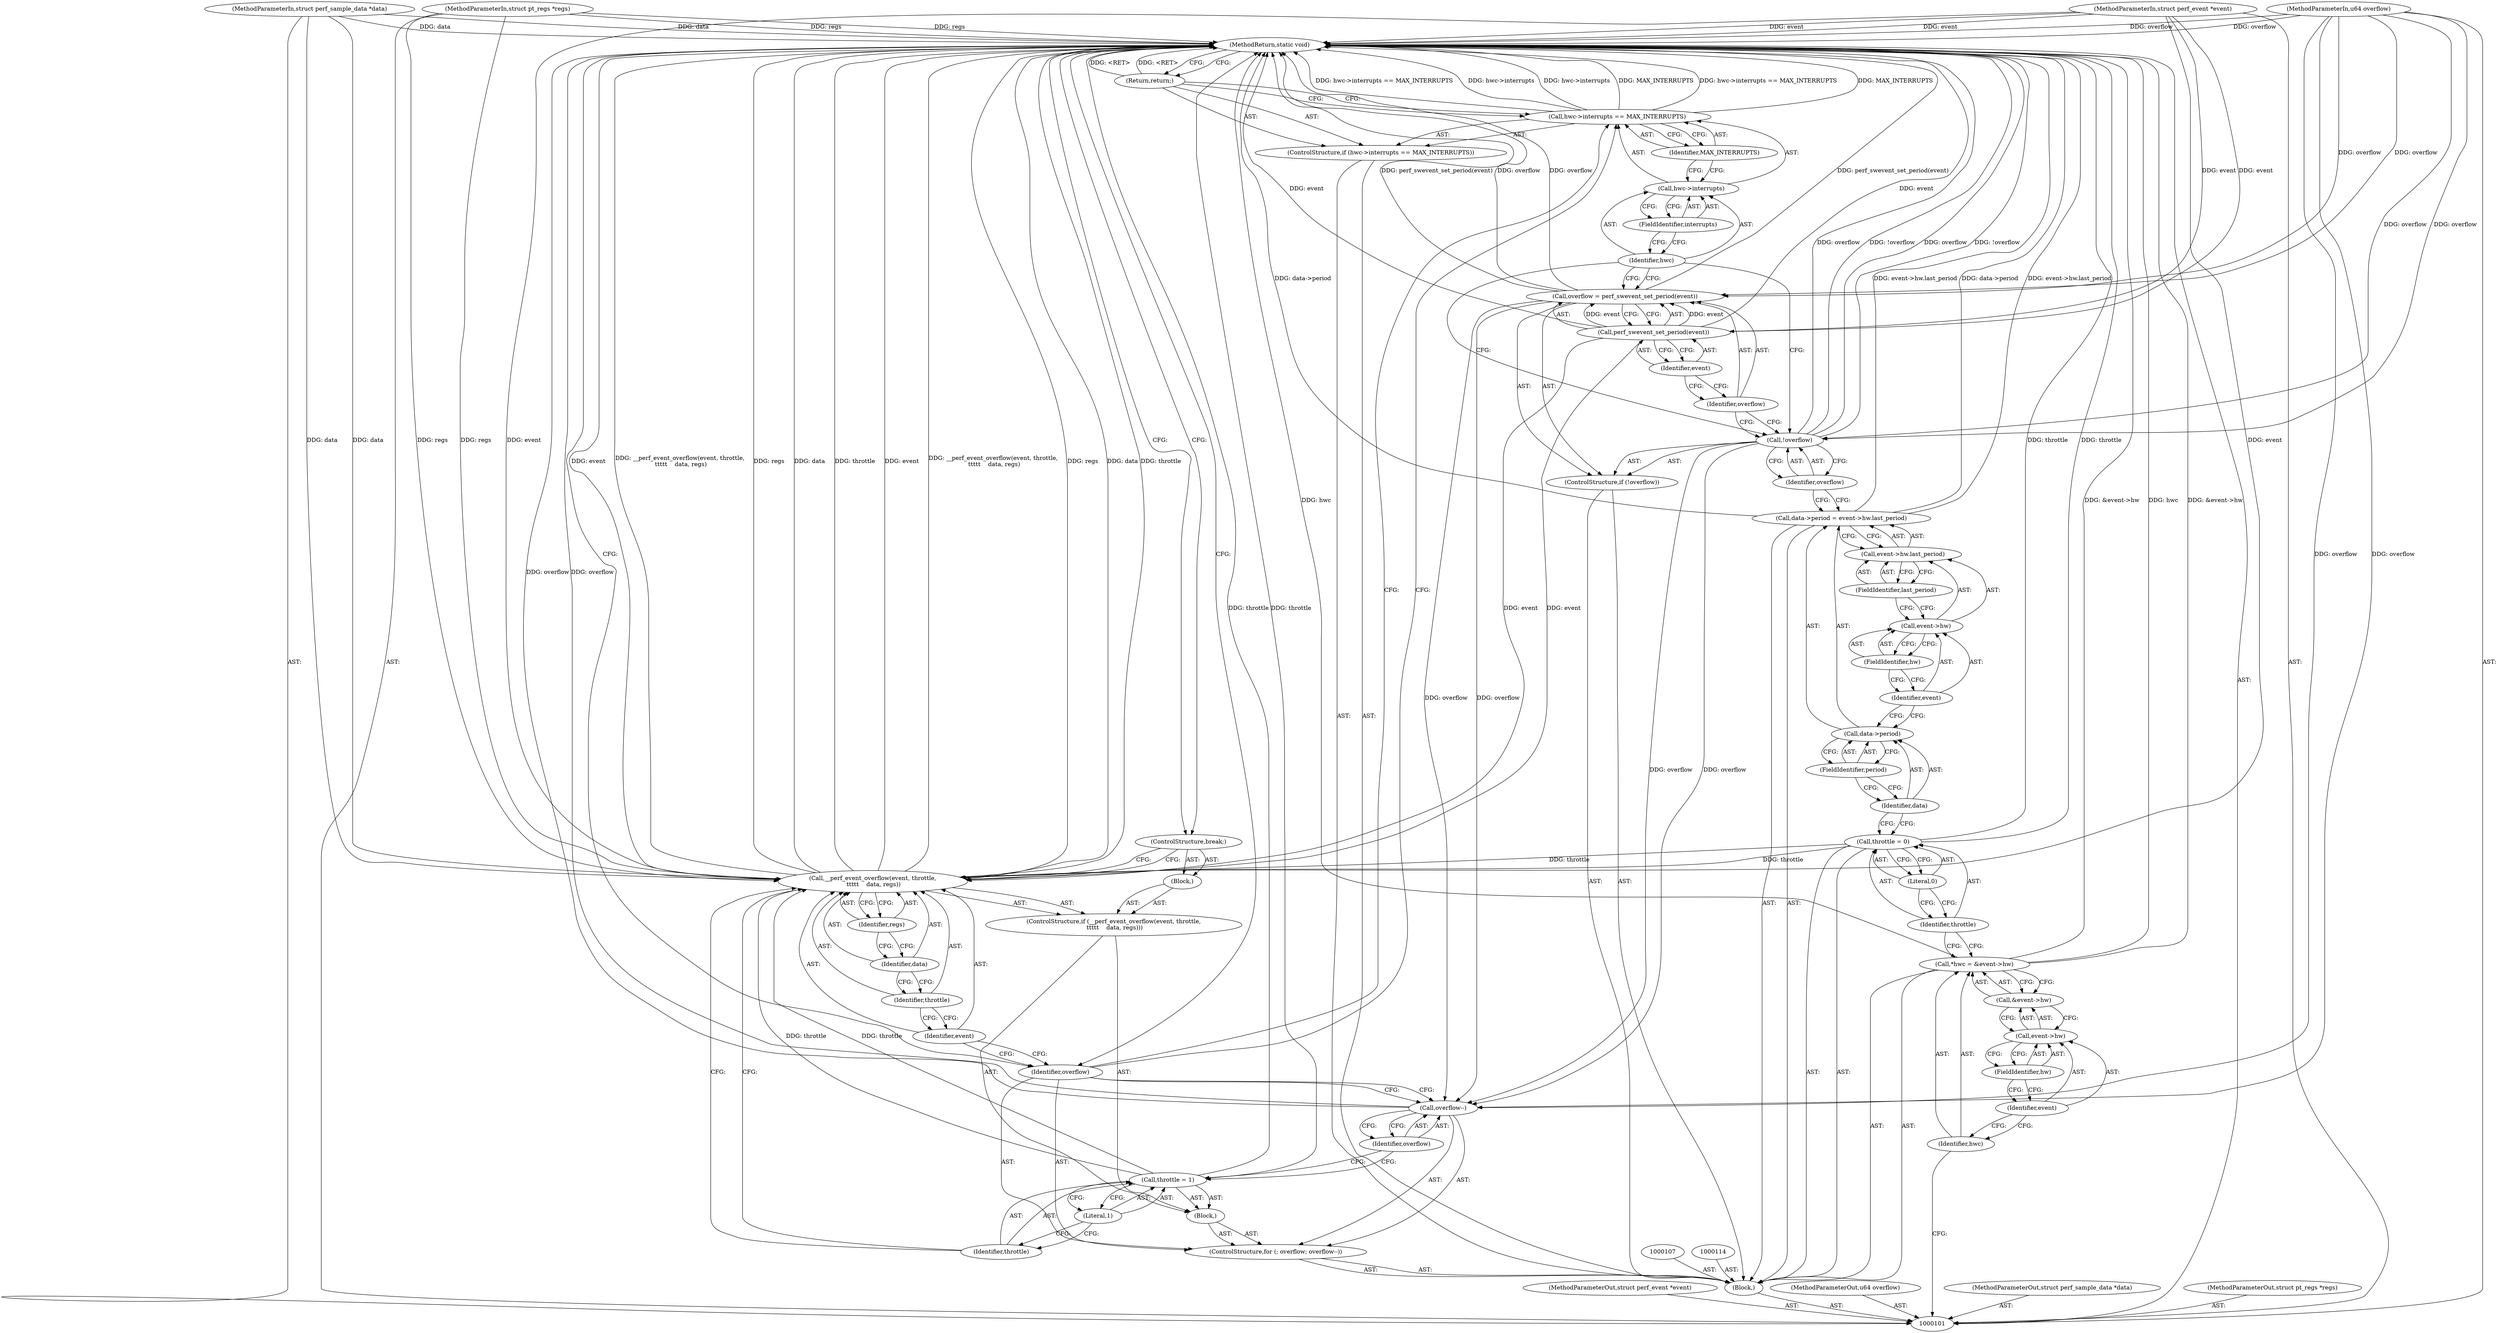 digraph "0_linux_a8b0ca17b80e92faab46ee7179ba9e99ccb61233_66" {
"1000157" [label="(MethodReturn,static void)"];
"1000102" [label="(MethodParameterIn,struct perf_event *event)"];
"1000211" [label="(MethodParameterOut,struct perf_event *event)"];
"1000103" [label="(MethodParameterIn,u64 overflow)"];
"1000212" [label="(MethodParameterOut,u64 overflow)"];
"1000132" [label="(Call,perf_swevent_set_period(event))"];
"1000130" [label="(Call,overflow = perf_swevent_set_period(event))"];
"1000131" [label="(Identifier,overflow)"];
"1000133" [label="(Identifier,event)"];
"1000134" [label="(ControlStructure,if (hwc->interrupts == MAX_INTERRUPTS))"];
"1000138" [label="(FieldIdentifier,interrupts)"];
"1000139" [label="(Identifier,MAX_INTERRUPTS)"];
"1000135" [label="(Call,hwc->interrupts == MAX_INTERRUPTS)"];
"1000136" [label="(Call,hwc->interrupts)"];
"1000137" [label="(Identifier,hwc)"];
"1000140" [label="(Return,return;)"];
"1000143" [label="(Call,overflow--)"];
"1000144" [label="(Identifier,overflow)"];
"1000141" [label="(ControlStructure,for (; overflow; overflow--))"];
"1000145" [label="(Block,)"];
"1000142" [label="(Identifier,overflow)"];
"1000146" [label="(ControlStructure,if (__perf_event_overflow(event, throttle,\n \t\t\t\t\t    data, regs)))"];
"1000148" [label="(Identifier,event)"];
"1000149" [label="(Identifier,throttle)"];
"1000147" [label="(Call,__perf_event_overflow(event, throttle,\n \t\t\t\t\t    data, regs))"];
"1000150" [label="(Identifier,data)"];
"1000151" [label="(Identifier,regs)"];
"1000152" [label="(Block,)"];
"1000104" [label="(MethodParameterIn,struct perf_sample_data *data)"];
"1000213" [label="(MethodParameterOut,struct perf_sample_data *data)"];
"1000153" [label="(ControlStructure,break;)"];
"1000156" [label="(Literal,1)"];
"1000154" [label="(Call,throttle = 1)"];
"1000155" [label="(Identifier,throttle)"];
"1000105" [label="(MethodParameterIn,struct pt_regs *regs)"];
"1000214" [label="(MethodParameterOut,struct pt_regs *regs)"];
"1000106" [label="(Block,)"];
"1000108" [label="(Call,*hwc = &event->hw)"];
"1000109" [label="(Identifier,hwc)"];
"1000110" [label="(Call,&event->hw)"];
"1000111" [label="(Call,event->hw)"];
"1000112" [label="(Identifier,event)"];
"1000113" [label="(FieldIdentifier,hw)"];
"1000117" [label="(Literal,0)"];
"1000115" [label="(Call,throttle = 0)"];
"1000116" [label="(Identifier,throttle)"];
"1000118" [label="(Call,data->period = event->hw.last_period)"];
"1000119" [label="(Call,data->period)"];
"1000120" [label="(Identifier,data)"];
"1000122" [label="(Call,event->hw.last_period)"];
"1000123" [label="(Call,event->hw)"];
"1000124" [label="(Identifier,event)"];
"1000125" [label="(FieldIdentifier,hw)"];
"1000126" [label="(FieldIdentifier,last_period)"];
"1000121" [label="(FieldIdentifier,period)"];
"1000127" [label="(ControlStructure,if (!overflow))"];
"1000128" [label="(Call,!overflow)"];
"1000129" [label="(Identifier,overflow)"];
"1000157" -> "1000101"  [label="AST: "];
"1000157" -> "1000140"  [label="CFG: "];
"1000157" -> "1000142"  [label="CFG: "];
"1000157" -> "1000153"  [label="CFG: "];
"1000140" -> "1000157"  [label="DDG: <RET>"];
"1000147" -> "1000157"  [label="DDG: regs"];
"1000147" -> "1000157"  [label="DDG: data"];
"1000147" -> "1000157"  [label="DDG: throttle"];
"1000147" -> "1000157"  [label="DDG: event"];
"1000147" -> "1000157"  [label="DDG: __perf_event_overflow(event, throttle,\n \t\t\t\t\t    data, regs)"];
"1000104" -> "1000157"  [label="DDG: data"];
"1000105" -> "1000157"  [label="DDG: regs"];
"1000128" -> "1000157"  [label="DDG: !overflow"];
"1000128" -> "1000157"  [label="DDG: overflow"];
"1000118" -> "1000157"  [label="DDG: data->period"];
"1000118" -> "1000157"  [label="DDG: event->hw.last_period"];
"1000108" -> "1000157"  [label="DDG: hwc"];
"1000108" -> "1000157"  [label="DDG: &event->hw"];
"1000130" -> "1000157"  [label="DDG: overflow"];
"1000130" -> "1000157"  [label="DDG: perf_swevent_set_period(event)"];
"1000135" -> "1000157"  [label="DDG: MAX_INTERRUPTS"];
"1000135" -> "1000157"  [label="DDG: hwc->interrupts == MAX_INTERRUPTS"];
"1000135" -> "1000157"  [label="DDG: hwc->interrupts"];
"1000154" -> "1000157"  [label="DDG: throttle"];
"1000103" -> "1000157"  [label="DDG: overflow"];
"1000143" -> "1000157"  [label="DDG: overflow"];
"1000132" -> "1000157"  [label="DDG: event"];
"1000102" -> "1000157"  [label="DDG: event"];
"1000115" -> "1000157"  [label="DDG: throttle"];
"1000102" -> "1000101"  [label="AST: "];
"1000102" -> "1000157"  [label="DDG: event"];
"1000102" -> "1000132"  [label="DDG: event"];
"1000102" -> "1000147"  [label="DDG: event"];
"1000211" -> "1000101"  [label="AST: "];
"1000103" -> "1000101"  [label="AST: "];
"1000103" -> "1000157"  [label="DDG: overflow"];
"1000103" -> "1000128"  [label="DDG: overflow"];
"1000103" -> "1000130"  [label="DDG: overflow"];
"1000103" -> "1000143"  [label="DDG: overflow"];
"1000212" -> "1000101"  [label="AST: "];
"1000132" -> "1000130"  [label="AST: "];
"1000132" -> "1000133"  [label="CFG: "];
"1000133" -> "1000132"  [label="AST: "];
"1000130" -> "1000132"  [label="CFG: "];
"1000132" -> "1000157"  [label="DDG: event"];
"1000132" -> "1000130"  [label="DDG: event"];
"1000102" -> "1000132"  [label="DDG: event"];
"1000132" -> "1000147"  [label="DDG: event"];
"1000130" -> "1000127"  [label="AST: "];
"1000130" -> "1000132"  [label="CFG: "];
"1000131" -> "1000130"  [label="AST: "];
"1000132" -> "1000130"  [label="AST: "];
"1000137" -> "1000130"  [label="CFG: "];
"1000130" -> "1000157"  [label="DDG: overflow"];
"1000130" -> "1000157"  [label="DDG: perf_swevent_set_period(event)"];
"1000132" -> "1000130"  [label="DDG: event"];
"1000103" -> "1000130"  [label="DDG: overflow"];
"1000130" -> "1000143"  [label="DDG: overflow"];
"1000131" -> "1000130"  [label="AST: "];
"1000131" -> "1000128"  [label="CFG: "];
"1000133" -> "1000131"  [label="CFG: "];
"1000133" -> "1000132"  [label="AST: "];
"1000133" -> "1000131"  [label="CFG: "];
"1000132" -> "1000133"  [label="CFG: "];
"1000134" -> "1000106"  [label="AST: "];
"1000135" -> "1000134"  [label="AST: "];
"1000140" -> "1000134"  [label="AST: "];
"1000138" -> "1000136"  [label="AST: "];
"1000138" -> "1000137"  [label="CFG: "];
"1000136" -> "1000138"  [label="CFG: "];
"1000139" -> "1000135"  [label="AST: "];
"1000139" -> "1000136"  [label="CFG: "];
"1000135" -> "1000139"  [label="CFG: "];
"1000135" -> "1000134"  [label="AST: "];
"1000135" -> "1000139"  [label="CFG: "];
"1000136" -> "1000135"  [label="AST: "];
"1000139" -> "1000135"  [label="AST: "];
"1000140" -> "1000135"  [label="CFG: "];
"1000142" -> "1000135"  [label="CFG: "];
"1000135" -> "1000157"  [label="DDG: MAX_INTERRUPTS"];
"1000135" -> "1000157"  [label="DDG: hwc->interrupts == MAX_INTERRUPTS"];
"1000135" -> "1000157"  [label="DDG: hwc->interrupts"];
"1000136" -> "1000135"  [label="AST: "];
"1000136" -> "1000138"  [label="CFG: "];
"1000137" -> "1000136"  [label="AST: "];
"1000138" -> "1000136"  [label="AST: "];
"1000139" -> "1000136"  [label="CFG: "];
"1000137" -> "1000136"  [label="AST: "];
"1000137" -> "1000130"  [label="CFG: "];
"1000137" -> "1000128"  [label="CFG: "];
"1000138" -> "1000137"  [label="CFG: "];
"1000140" -> "1000134"  [label="AST: "];
"1000140" -> "1000135"  [label="CFG: "];
"1000157" -> "1000140"  [label="CFG: "];
"1000140" -> "1000157"  [label="DDG: <RET>"];
"1000143" -> "1000141"  [label="AST: "];
"1000143" -> "1000144"  [label="CFG: "];
"1000144" -> "1000143"  [label="AST: "];
"1000142" -> "1000143"  [label="CFG: "];
"1000143" -> "1000157"  [label="DDG: overflow"];
"1000130" -> "1000143"  [label="DDG: overflow"];
"1000128" -> "1000143"  [label="DDG: overflow"];
"1000103" -> "1000143"  [label="DDG: overflow"];
"1000144" -> "1000143"  [label="AST: "];
"1000144" -> "1000154"  [label="CFG: "];
"1000143" -> "1000144"  [label="CFG: "];
"1000141" -> "1000106"  [label="AST: "];
"1000142" -> "1000141"  [label="AST: "];
"1000143" -> "1000141"  [label="AST: "];
"1000145" -> "1000141"  [label="AST: "];
"1000145" -> "1000141"  [label="AST: "];
"1000146" -> "1000145"  [label="AST: "];
"1000154" -> "1000145"  [label="AST: "];
"1000142" -> "1000141"  [label="AST: "];
"1000142" -> "1000143"  [label="CFG: "];
"1000142" -> "1000135"  [label="CFG: "];
"1000148" -> "1000142"  [label="CFG: "];
"1000157" -> "1000142"  [label="CFG: "];
"1000146" -> "1000145"  [label="AST: "];
"1000147" -> "1000146"  [label="AST: "];
"1000152" -> "1000146"  [label="AST: "];
"1000148" -> "1000147"  [label="AST: "];
"1000148" -> "1000142"  [label="CFG: "];
"1000149" -> "1000148"  [label="CFG: "];
"1000149" -> "1000147"  [label="AST: "];
"1000149" -> "1000148"  [label="CFG: "];
"1000150" -> "1000149"  [label="CFG: "];
"1000147" -> "1000146"  [label="AST: "];
"1000147" -> "1000151"  [label="CFG: "];
"1000148" -> "1000147"  [label="AST: "];
"1000149" -> "1000147"  [label="AST: "];
"1000150" -> "1000147"  [label="AST: "];
"1000151" -> "1000147"  [label="AST: "];
"1000153" -> "1000147"  [label="CFG: "];
"1000155" -> "1000147"  [label="CFG: "];
"1000147" -> "1000157"  [label="DDG: regs"];
"1000147" -> "1000157"  [label="DDG: data"];
"1000147" -> "1000157"  [label="DDG: throttle"];
"1000147" -> "1000157"  [label="DDG: event"];
"1000147" -> "1000157"  [label="DDG: __perf_event_overflow(event, throttle,\n \t\t\t\t\t    data, regs)"];
"1000132" -> "1000147"  [label="DDG: event"];
"1000102" -> "1000147"  [label="DDG: event"];
"1000154" -> "1000147"  [label="DDG: throttle"];
"1000115" -> "1000147"  [label="DDG: throttle"];
"1000104" -> "1000147"  [label="DDG: data"];
"1000105" -> "1000147"  [label="DDG: regs"];
"1000150" -> "1000147"  [label="AST: "];
"1000150" -> "1000149"  [label="CFG: "];
"1000151" -> "1000150"  [label="CFG: "];
"1000151" -> "1000147"  [label="AST: "];
"1000151" -> "1000150"  [label="CFG: "];
"1000147" -> "1000151"  [label="CFG: "];
"1000152" -> "1000146"  [label="AST: "];
"1000153" -> "1000152"  [label="AST: "];
"1000104" -> "1000101"  [label="AST: "];
"1000104" -> "1000157"  [label="DDG: data"];
"1000104" -> "1000147"  [label="DDG: data"];
"1000213" -> "1000101"  [label="AST: "];
"1000153" -> "1000152"  [label="AST: "];
"1000153" -> "1000147"  [label="CFG: "];
"1000157" -> "1000153"  [label="CFG: "];
"1000156" -> "1000154"  [label="AST: "];
"1000156" -> "1000155"  [label="CFG: "];
"1000154" -> "1000156"  [label="CFG: "];
"1000154" -> "1000145"  [label="AST: "];
"1000154" -> "1000156"  [label="CFG: "];
"1000155" -> "1000154"  [label="AST: "];
"1000156" -> "1000154"  [label="AST: "];
"1000144" -> "1000154"  [label="CFG: "];
"1000154" -> "1000157"  [label="DDG: throttle"];
"1000154" -> "1000147"  [label="DDG: throttle"];
"1000155" -> "1000154"  [label="AST: "];
"1000155" -> "1000147"  [label="CFG: "];
"1000156" -> "1000155"  [label="CFG: "];
"1000105" -> "1000101"  [label="AST: "];
"1000105" -> "1000157"  [label="DDG: regs"];
"1000105" -> "1000147"  [label="DDG: regs"];
"1000214" -> "1000101"  [label="AST: "];
"1000106" -> "1000101"  [label="AST: "];
"1000107" -> "1000106"  [label="AST: "];
"1000108" -> "1000106"  [label="AST: "];
"1000114" -> "1000106"  [label="AST: "];
"1000115" -> "1000106"  [label="AST: "];
"1000118" -> "1000106"  [label="AST: "];
"1000127" -> "1000106"  [label="AST: "];
"1000134" -> "1000106"  [label="AST: "];
"1000141" -> "1000106"  [label="AST: "];
"1000108" -> "1000106"  [label="AST: "];
"1000108" -> "1000110"  [label="CFG: "];
"1000109" -> "1000108"  [label="AST: "];
"1000110" -> "1000108"  [label="AST: "];
"1000116" -> "1000108"  [label="CFG: "];
"1000108" -> "1000157"  [label="DDG: hwc"];
"1000108" -> "1000157"  [label="DDG: &event->hw"];
"1000109" -> "1000108"  [label="AST: "];
"1000109" -> "1000101"  [label="CFG: "];
"1000112" -> "1000109"  [label="CFG: "];
"1000110" -> "1000108"  [label="AST: "];
"1000110" -> "1000111"  [label="CFG: "];
"1000111" -> "1000110"  [label="AST: "];
"1000108" -> "1000110"  [label="CFG: "];
"1000111" -> "1000110"  [label="AST: "];
"1000111" -> "1000113"  [label="CFG: "];
"1000112" -> "1000111"  [label="AST: "];
"1000113" -> "1000111"  [label="AST: "];
"1000110" -> "1000111"  [label="CFG: "];
"1000112" -> "1000111"  [label="AST: "];
"1000112" -> "1000109"  [label="CFG: "];
"1000113" -> "1000112"  [label="CFG: "];
"1000113" -> "1000111"  [label="AST: "];
"1000113" -> "1000112"  [label="CFG: "];
"1000111" -> "1000113"  [label="CFG: "];
"1000117" -> "1000115"  [label="AST: "];
"1000117" -> "1000116"  [label="CFG: "];
"1000115" -> "1000117"  [label="CFG: "];
"1000115" -> "1000106"  [label="AST: "];
"1000115" -> "1000117"  [label="CFG: "];
"1000116" -> "1000115"  [label="AST: "];
"1000117" -> "1000115"  [label="AST: "];
"1000120" -> "1000115"  [label="CFG: "];
"1000115" -> "1000157"  [label="DDG: throttle"];
"1000115" -> "1000147"  [label="DDG: throttle"];
"1000116" -> "1000115"  [label="AST: "];
"1000116" -> "1000108"  [label="CFG: "];
"1000117" -> "1000116"  [label="CFG: "];
"1000118" -> "1000106"  [label="AST: "];
"1000118" -> "1000122"  [label="CFG: "];
"1000119" -> "1000118"  [label="AST: "];
"1000122" -> "1000118"  [label="AST: "];
"1000129" -> "1000118"  [label="CFG: "];
"1000118" -> "1000157"  [label="DDG: data->period"];
"1000118" -> "1000157"  [label="DDG: event->hw.last_period"];
"1000119" -> "1000118"  [label="AST: "];
"1000119" -> "1000121"  [label="CFG: "];
"1000120" -> "1000119"  [label="AST: "];
"1000121" -> "1000119"  [label="AST: "];
"1000124" -> "1000119"  [label="CFG: "];
"1000120" -> "1000119"  [label="AST: "];
"1000120" -> "1000115"  [label="CFG: "];
"1000121" -> "1000120"  [label="CFG: "];
"1000122" -> "1000118"  [label="AST: "];
"1000122" -> "1000126"  [label="CFG: "];
"1000123" -> "1000122"  [label="AST: "];
"1000126" -> "1000122"  [label="AST: "];
"1000118" -> "1000122"  [label="CFG: "];
"1000123" -> "1000122"  [label="AST: "];
"1000123" -> "1000125"  [label="CFG: "];
"1000124" -> "1000123"  [label="AST: "];
"1000125" -> "1000123"  [label="AST: "];
"1000126" -> "1000123"  [label="CFG: "];
"1000124" -> "1000123"  [label="AST: "];
"1000124" -> "1000119"  [label="CFG: "];
"1000125" -> "1000124"  [label="CFG: "];
"1000125" -> "1000123"  [label="AST: "];
"1000125" -> "1000124"  [label="CFG: "];
"1000123" -> "1000125"  [label="CFG: "];
"1000126" -> "1000122"  [label="AST: "];
"1000126" -> "1000123"  [label="CFG: "];
"1000122" -> "1000126"  [label="CFG: "];
"1000121" -> "1000119"  [label="AST: "];
"1000121" -> "1000120"  [label="CFG: "];
"1000119" -> "1000121"  [label="CFG: "];
"1000127" -> "1000106"  [label="AST: "];
"1000128" -> "1000127"  [label="AST: "];
"1000130" -> "1000127"  [label="AST: "];
"1000128" -> "1000127"  [label="AST: "];
"1000128" -> "1000129"  [label="CFG: "];
"1000129" -> "1000128"  [label="AST: "];
"1000131" -> "1000128"  [label="CFG: "];
"1000137" -> "1000128"  [label="CFG: "];
"1000128" -> "1000157"  [label="DDG: !overflow"];
"1000128" -> "1000157"  [label="DDG: overflow"];
"1000103" -> "1000128"  [label="DDG: overflow"];
"1000128" -> "1000143"  [label="DDG: overflow"];
"1000129" -> "1000128"  [label="AST: "];
"1000129" -> "1000118"  [label="CFG: "];
"1000128" -> "1000129"  [label="CFG: "];
}
